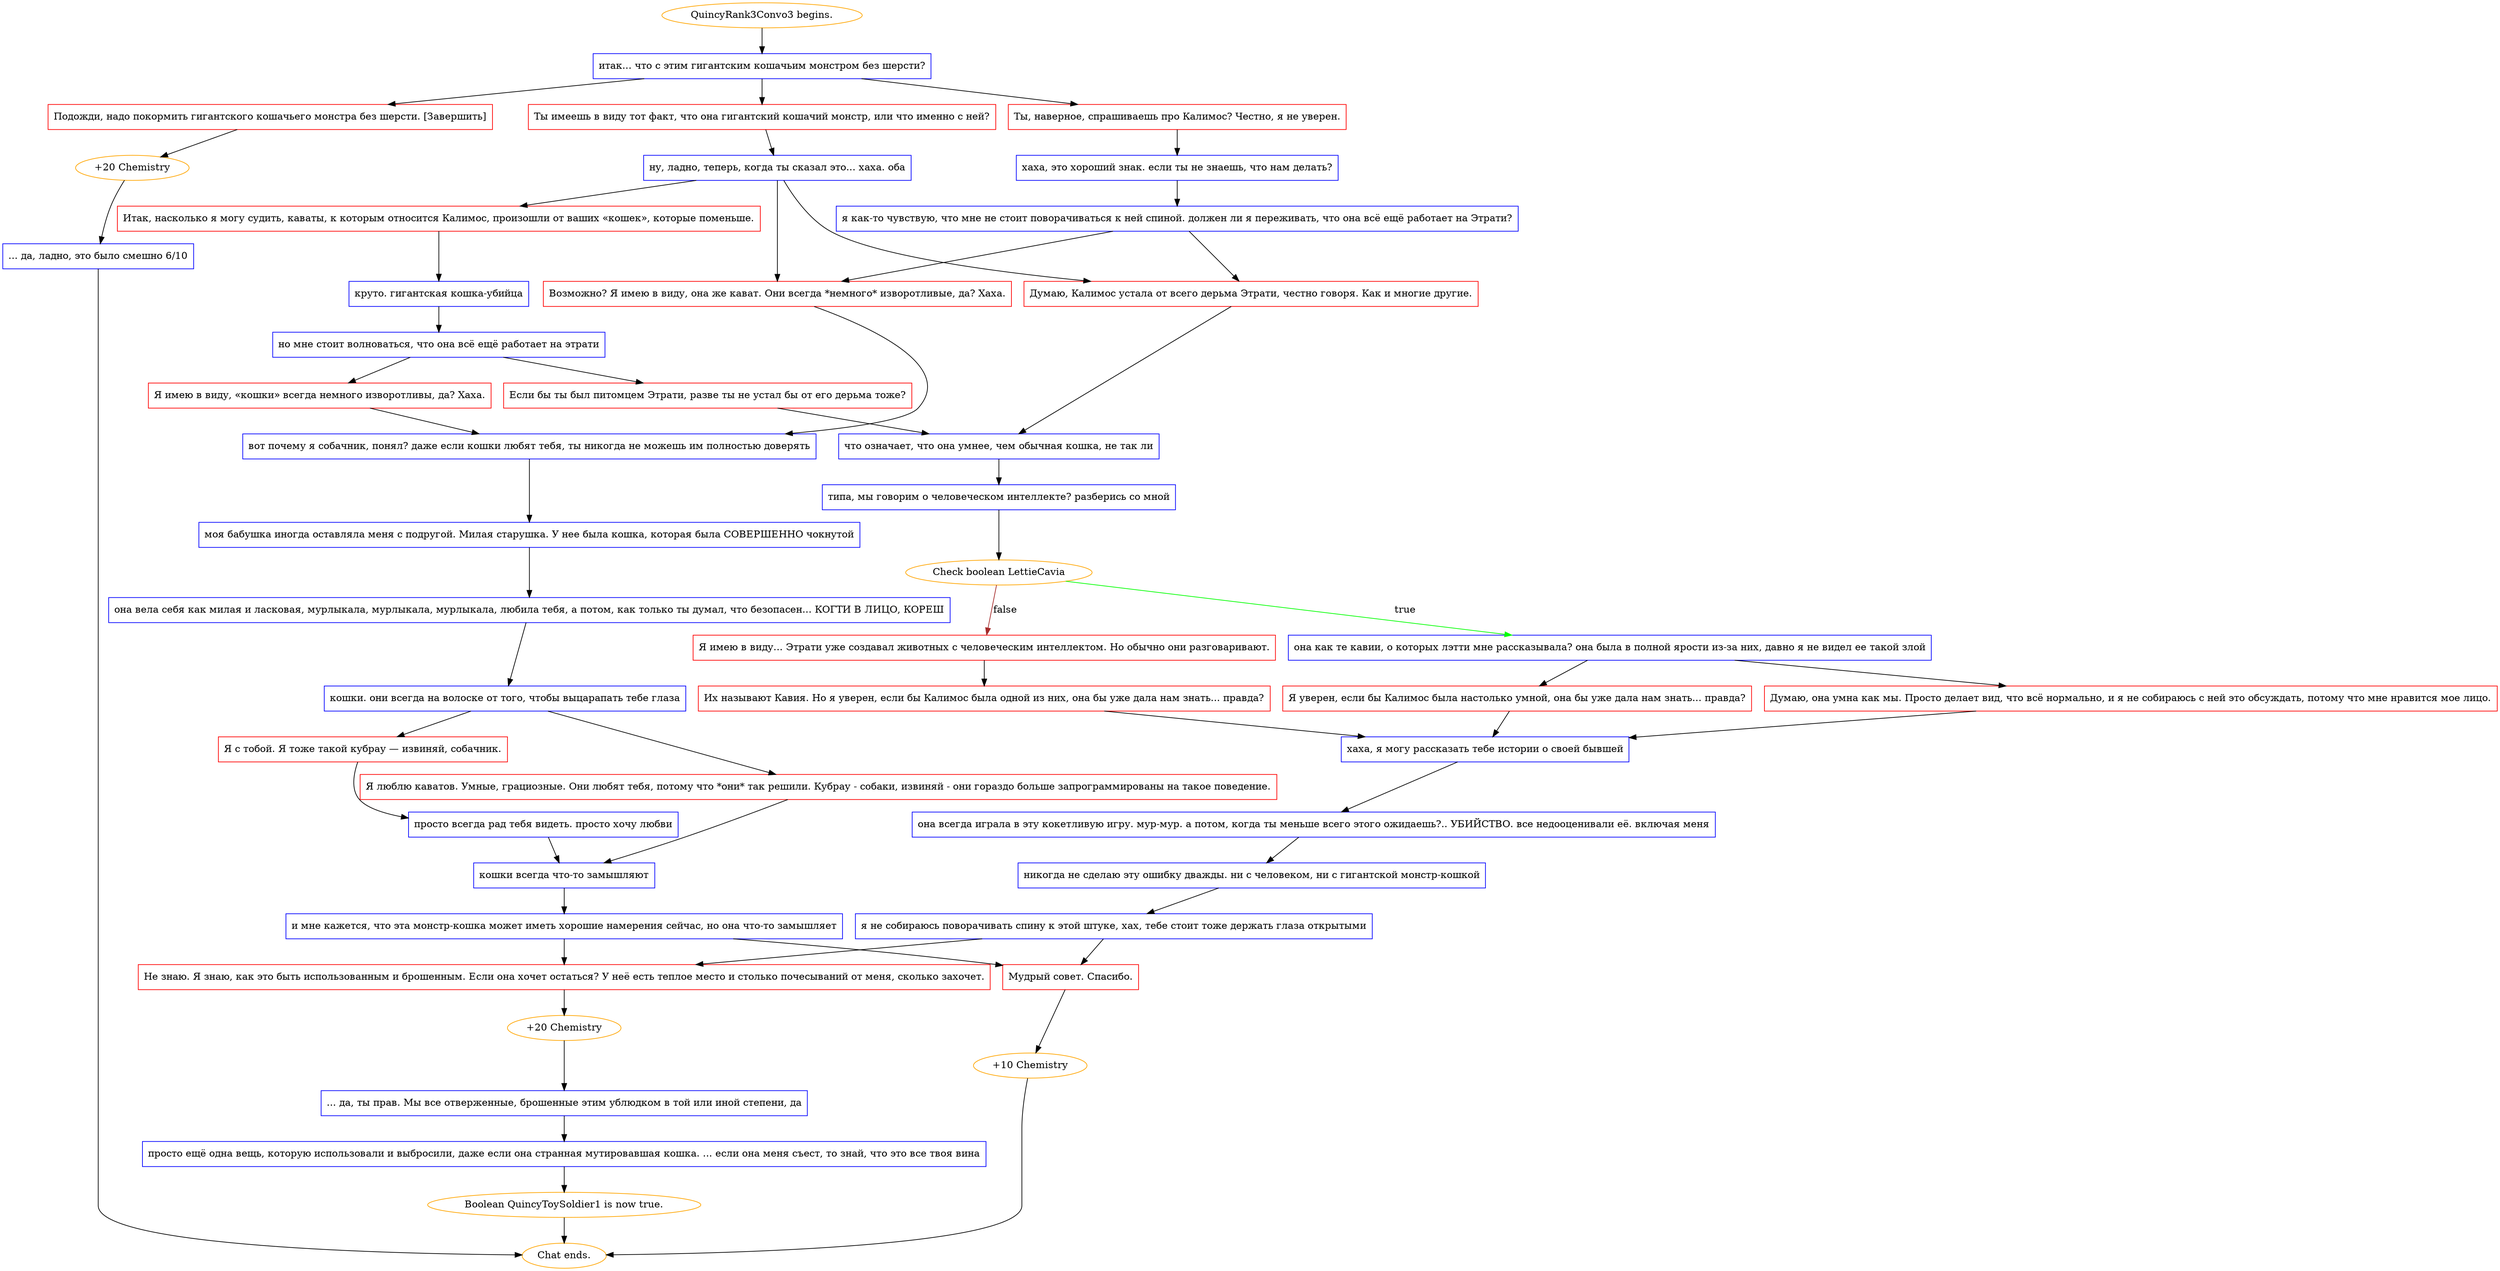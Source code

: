digraph {
	"QuincyRank3Convo3 begins." [color=orange];
		"QuincyRank3Convo3 begins." -> j1594901036;
	j1594901036 [label="итак... что с этим гигантским кошачьим монстром без шерсти?",shape=box,color=blue];
		j1594901036 -> j2835522797;
		j1594901036 -> j2888239508;
		j1594901036 -> j63920179;
	j2835522797 [label="Ты, наверное, спрашиваешь про Калимос? Честно, я не уверен.",shape=box,color=red];
		j2835522797 -> j3204814802;
	j2888239508 [label="Ты имеешь в виду тот факт, что она гигантский кошачий монстр, или что именно с ней?",shape=box,color=red];
		j2888239508 -> j2975172362;
	j63920179 [label="Подожди, надо покормить гигантского кошачьего монстра без шерсти. [Завершить]",shape=box,color=red];
		j63920179 -> j2431321282;
	j3204814802 [label="хаха, это хороший знак. если ты не знаешь, что нам делать?",shape=box,color=blue];
		j3204814802 -> j1050845181;
	j2975172362 [label="ну, ладно, теперь, когда ты сказал это... хаха. оба",shape=box,color=blue];
		j2975172362 -> j682725190;
		j2975172362 -> j3931310514;
		j2975172362 -> j2572189712;
	j2431321282 [label="+20 Chemistry",color=orange];
		j2431321282 -> j2982245818;
	j1050845181 [label="я как-то чувствую, что мне не стоит поворачиваться к ней спиной. должен ли я переживать, что она всё ещё работает на Этрати?",shape=box,color=blue];
		j1050845181 -> j2572189712;
		j1050845181 -> j3931310514;
	j682725190 [label="Итак, насколько я могу судить, каваты, к которым относится Калимос, произошли от ваших «кошек», которые поменьше.",shape=box,color=red];
		j682725190 -> j3989848319;
	j3931310514 [label="Думаю, Калимос устала от всего дерьма Этрати, честно говоря. Как и многие другие.",shape=box,color=red];
		j3931310514 -> j4251177117;
	j2572189712 [label="Возможно? Я имею в виду, она же кават. Они всегда *немного* изворотливые, да? Хаха.",shape=box,color=red];
		j2572189712 -> j3948407037;
	j2982245818 [label="... да, ладно, это было смешно 6/10",shape=box,color=blue];
		j2982245818 -> "Chat ends.";
	j3989848319 [label="круто. гигантская кошка-убийца",shape=box,color=blue];
		j3989848319 -> j1495028003;
	j4251177117 [label="что означает, что она умнее, чем обычная кошка, не так ли",shape=box,color=blue];
		j4251177117 -> j2401010932;
	j3948407037 [label="вот почему я собачник, понял? даже если кошки любят тебя, ты никогда не можешь им полностью доверять",shape=box,color=blue];
		j3948407037 -> j3555310652;
	"Chat ends." [color=orange];
	j1495028003 [label="но мне стоит волноваться, что она всё ещё работает на этрати",shape=box,color=blue];
		j1495028003 -> j1359164418;
		j1495028003 -> j1934108110;
	j2401010932 [label="типа, мы говорим о человеческом интеллекте? разберись со мной",shape=box,color=blue];
		j2401010932 -> j86583382;
	j3555310652 [label="моя бабушка иногда оставляла меня с подругой. Милая старушка. У нее была кошка, которая была СОВЕРШЕННО чокнутой",shape=box,color=blue];
		j3555310652 -> j320906011;
	j1359164418 [label="Я имею в виду, «кошки» всегда немного изворотливы, да? Хаха.",shape=box,color=red];
		j1359164418 -> j3948407037;
	j1934108110 [label="Если бы ты был питомцем Этрати, разве ты не устал бы от его дерьма тоже?",shape=box,color=red];
		j1934108110 -> j4251177117;
	j86583382 [label="Check boolean LettieCavia",color=orange];
		j86583382 -> j3377872294 [label=true,color=green];
		j86583382 -> j2678977571 [label=false,color=brown];
	j320906011 [label="она вела себя как милая и ласковая, мурлыкала, мурлыкала, мурлыкала, любила тебя, а потом, как только ты думал, что безопасен... КОГТИ В ЛИЦО, КОРЕШ",shape=box,color=blue];
		j320906011 -> j1461531047;
	j3377872294 [label="она как те кавии, о которых лэтти мне рассказывала? она была в полной ярости из-за них, давно я не видел ее такой злой",shape=box,color=blue];
		j3377872294 -> j3602440398;
		j3377872294 -> j1940135446;
	j2678977571 [label="Я имею в виду... Этрати уже создавал животных с человеческим интеллектом. Но обычно они разговаривают.",shape=box,color=red];
		j2678977571 -> j2974153573;
	j1461531047 [label="кошки. они всегда на волоске от того, чтобы выцарапать тебе глаза",shape=box,color=blue];
		j1461531047 -> j3470189430;
		j1461531047 -> j1032847565;
	j3602440398 [label="Думаю, она умна как мы. Просто делает вид, что всё нормально, и я не собираюсь с ней это обсуждать, потому что мне нравится мое лицо.",shape=box,color=red];
		j3602440398 -> j1312472994;
	j1940135446 [label="Я уверен, если бы Калимос была настолько умной, она бы уже дала нам знать... правда?",shape=box,color=red];
		j1940135446 -> j1312472994;
	j2974153573 [label="Их называют Кавия. Но я уверен, если бы Калимос была одной из них, она бы уже дала нам знать... правда?",shape=box,color=red];
		j2974153573 -> j1312472994;
	j3470189430 [label="Я люблю каватов. Умные, грациозные. Они любят тебя, потому что *они* так решили. Кубрау - собаки, извиняй - они гораздо больше запрограммированы на такое поведение.",shape=box,color=red];
		j3470189430 -> j734845530;
	j1032847565 [label="Я с тобой. Я тоже такой кубрау — извиняй, собачник.",shape=box,color=red];
		j1032847565 -> j2620078072;
	j1312472994 [label="хаха, я могу рассказать тебе истории о своей бывшей",shape=box,color=blue];
		j1312472994 -> j372446651;
	j734845530 [label="кошки всегда что-то замышляют",shape=box,color=blue];
		j734845530 -> j1820015714;
	j2620078072 [label="просто всегда рад тебя видеть. просто хочу любви",shape=box,color=blue];
		j2620078072 -> j734845530;
	j372446651 [label="она всегда играла в эту кокетливую игру. мур-мур. а потом, когда ты меньше всего этого ожидаешь?.. УБИЙСТВО. все недооценивали её. включая меня",shape=box,color=blue];
		j372446651 -> j4064248345;
	j1820015714 [label="и мне кажется, что эта монстр-кошка может иметь хорошие намерения сейчас, но она что-то замышляет",shape=box,color=blue];
		j1820015714 -> j2708227462;
		j1820015714 -> j430314425;
	j4064248345 [label="никогда не сделаю эту ошибку дважды. ни с человеком, ни с гигантской монстр-кошкой",shape=box,color=blue];
		j4064248345 -> j2674444425;
	j2708227462 [label="Не знаю. Я знаю, как это быть использованным и брошенным. Если она хочет остаться? У неё есть теплое место и столько почесываний от меня, сколько захочет.",shape=box,color=red];
		j2708227462 -> j2976145359;
	j430314425 [label="Мудрый совет. Спасибо.",shape=box,color=red];
		j430314425 -> j1933300832;
	j2674444425 [label="я не собираюсь поворачивать спину к этой штуке, хах, тебе стоит тоже держать глаза открытыми",shape=box,color=blue];
		j2674444425 -> j2708227462;
		j2674444425 -> j430314425;
	j2976145359 [label="+20 Chemistry",color=orange];
		j2976145359 -> j3197724524;
	j1933300832 [label="+10 Chemistry",color=orange];
		j1933300832 -> "Chat ends.";
	j3197724524 [label="... да, ты прав. Мы все отверженные, брошенные этим ублюдком в той или иной степени, да",shape=box,color=blue];
		j3197724524 -> j3616008182;
	j3616008182 [label="просто ещё одна вещь, которую использовали и выбросили, даже если она странная мутировавшая кошка. ... если она меня съест, то знай, что это все твоя вина",shape=box,color=blue];
		j3616008182 -> j1556831990;
	j1556831990 [label="Boolean QuincyToySoldier1 is now true.",color=orange];
		j1556831990 -> "Chat ends.";
}